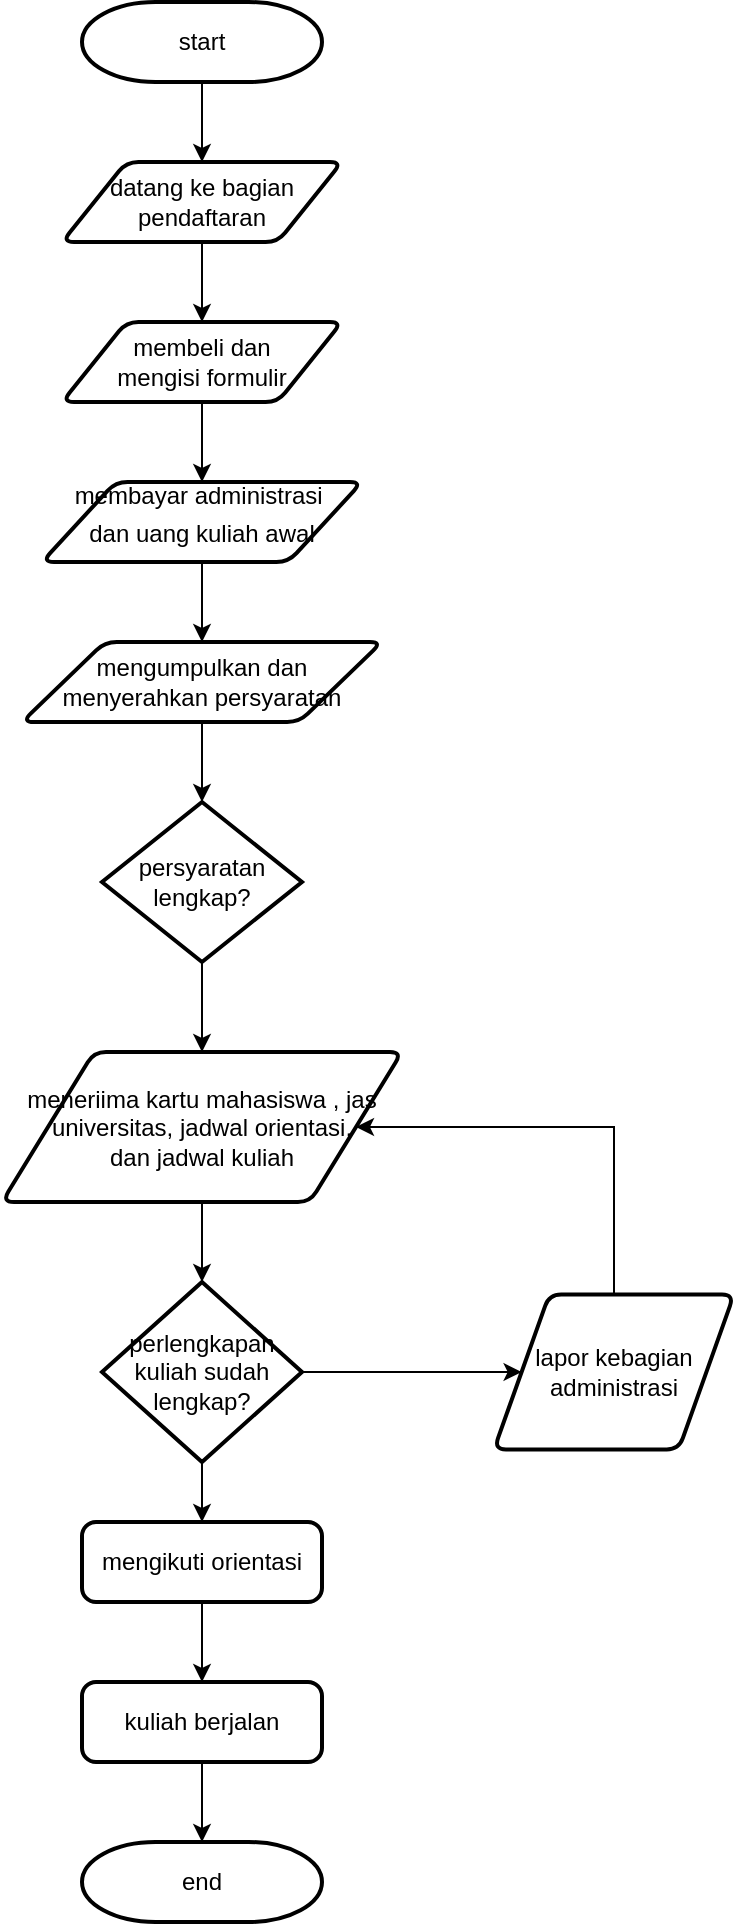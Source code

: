 <mxfile version="17.2.4" type="github">
  <diagram id="CHUaL_o50_h7TnW0UWq2" name="Page-1">
    <mxGraphModel dx="868" dy="520" grid="1" gridSize="10" guides="1" tooltips="1" connect="1" arrows="1" fold="1" page="1" pageScale="1" pageWidth="827" pageHeight="1169" math="0" shadow="0">
      <root>
        <mxCell id="0" />
        <mxCell id="1" parent="0" />
        <mxCell id="lYWz5LpffXI_vAOoT8XD-19" style="edgeStyle=orthogonalEdgeStyle;rounded=0;orthogonalLoop=1;jettySize=auto;html=1;exitX=0.5;exitY=1;exitDx=0;exitDy=0;exitPerimeter=0;entryX=0.5;entryY=0;entryDx=0;entryDy=0;fontSize=12;" edge="1" parent="1" source="lYWz5LpffXI_vAOoT8XD-2" target="lYWz5LpffXI_vAOoT8XD-3">
          <mxGeometry relative="1" as="geometry" />
        </mxCell>
        <mxCell id="lYWz5LpffXI_vAOoT8XD-2" value="start" style="strokeWidth=2;html=1;shape=mxgraph.flowchart.terminator;whiteSpace=wrap;" vertex="1" parent="1">
          <mxGeometry x="354" y="40" width="120" height="40" as="geometry" />
        </mxCell>
        <mxCell id="lYWz5LpffXI_vAOoT8XD-20" style="edgeStyle=orthogonalEdgeStyle;rounded=0;orthogonalLoop=1;jettySize=auto;html=1;exitX=0.5;exitY=1;exitDx=0;exitDy=0;entryX=0.5;entryY=0;entryDx=0;entryDy=0;fontSize=12;" edge="1" parent="1" source="lYWz5LpffXI_vAOoT8XD-3" target="lYWz5LpffXI_vAOoT8XD-4">
          <mxGeometry relative="1" as="geometry" />
        </mxCell>
        <mxCell id="lYWz5LpffXI_vAOoT8XD-3" value="datang ke bagian pendaftaran" style="shape=parallelogram;html=1;strokeWidth=2;perimeter=parallelogramPerimeter;whiteSpace=wrap;rounded=1;arcSize=12;size=0.23;" vertex="1" parent="1">
          <mxGeometry x="344" y="120" width="140" height="40" as="geometry" />
        </mxCell>
        <mxCell id="lYWz5LpffXI_vAOoT8XD-21" style="edgeStyle=orthogonalEdgeStyle;rounded=0;orthogonalLoop=1;jettySize=auto;html=1;exitX=0.5;exitY=1;exitDx=0;exitDy=0;entryX=0.5;entryY=0;entryDx=0;entryDy=0;fontSize=12;" edge="1" parent="1" source="lYWz5LpffXI_vAOoT8XD-4" target="lYWz5LpffXI_vAOoT8XD-5">
          <mxGeometry relative="1" as="geometry" />
        </mxCell>
        <mxCell id="lYWz5LpffXI_vAOoT8XD-4" value="membeli dan &lt;br&gt;mengisi formulir" style="shape=parallelogram;html=1;strokeWidth=2;perimeter=parallelogramPerimeter;whiteSpace=wrap;rounded=1;arcSize=12;size=0.23;" vertex="1" parent="1">
          <mxGeometry x="344" y="200" width="140" height="40" as="geometry" />
        </mxCell>
        <mxCell id="lYWz5LpffXI_vAOoT8XD-22" style="edgeStyle=orthogonalEdgeStyle;rounded=0;orthogonalLoop=1;jettySize=auto;html=1;exitX=0.5;exitY=1;exitDx=0;exitDy=0;entryX=0.5;entryY=0;entryDx=0;entryDy=0;fontSize=12;" edge="1" parent="1" source="lYWz5LpffXI_vAOoT8XD-5" target="lYWz5LpffXI_vAOoT8XD-6">
          <mxGeometry relative="1" as="geometry" />
        </mxCell>
        <mxCell id="lYWz5LpffXI_vAOoT8XD-5" value="&lt;p style=&quot;line-height: 0&quot;&gt;&lt;font style=&quot;font-size: 12px&quot;&gt;membayar administrasi&amp;nbsp;&lt;/font&gt;&lt;/p&gt;&lt;p style=&quot;line-height: 1.2&quot;&gt;&lt;font style=&quot;font-size: 12px ; line-height: 0.8&quot;&gt;dan uang kuliah awal&lt;/font&gt;&lt;/p&gt;" style="shape=parallelogram;html=1;strokeWidth=2;perimeter=parallelogramPerimeter;whiteSpace=wrap;rounded=1;arcSize=12;size=0.23;" vertex="1" parent="1">
          <mxGeometry x="334" y="280" width="160" height="40" as="geometry" />
        </mxCell>
        <mxCell id="lYWz5LpffXI_vAOoT8XD-23" style="edgeStyle=orthogonalEdgeStyle;rounded=0;orthogonalLoop=1;jettySize=auto;html=1;exitX=0.5;exitY=1;exitDx=0;exitDy=0;entryX=0.5;entryY=0;entryDx=0;entryDy=0;entryPerimeter=0;fontSize=12;" edge="1" parent="1" source="lYWz5LpffXI_vAOoT8XD-6" target="lYWz5LpffXI_vAOoT8XD-8">
          <mxGeometry relative="1" as="geometry" />
        </mxCell>
        <mxCell id="lYWz5LpffXI_vAOoT8XD-6" value="mengumpulkan dan menyerahkan persyaratan" style="shape=parallelogram;html=1;strokeWidth=2;perimeter=parallelogramPerimeter;whiteSpace=wrap;rounded=1;arcSize=12;size=0.23;" vertex="1" parent="1">
          <mxGeometry x="324" y="360" width="180" height="40" as="geometry" />
        </mxCell>
        <mxCell id="lYWz5LpffXI_vAOoT8XD-25" style="edgeStyle=orthogonalEdgeStyle;rounded=0;orthogonalLoop=1;jettySize=auto;html=1;exitX=0.5;exitY=1;exitDx=0;exitDy=0;exitPerimeter=0;entryX=0.5;entryY=0;entryDx=0;entryDy=0;fontSize=12;" edge="1" parent="1" source="lYWz5LpffXI_vAOoT8XD-8" target="lYWz5LpffXI_vAOoT8XD-10">
          <mxGeometry relative="1" as="geometry" />
        </mxCell>
        <mxCell id="lYWz5LpffXI_vAOoT8XD-8" value="persyaratan lengkap?" style="strokeWidth=2;html=1;shape=mxgraph.flowchart.decision;whiteSpace=wrap;" vertex="1" parent="1">
          <mxGeometry x="364" y="440" width="100" height="80" as="geometry" />
        </mxCell>
        <mxCell id="lYWz5LpffXI_vAOoT8XD-26" style="edgeStyle=orthogonalEdgeStyle;rounded=0;orthogonalLoop=1;jettySize=auto;html=1;exitX=0.5;exitY=1;exitDx=0;exitDy=0;entryX=0.5;entryY=0;entryDx=0;entryDy=0;entryPerimeter=0;fontSize=12;" edge="1" parent="1" source="lYWz5LpffXI_vAOoT8XD-10" target="lYWz5LpffXI_vAOoT8XD-12">
          <mxGeometry relative="1" as="geometry" />
        </mxCell>
        <mxCell id="lYWz5LpffXI_vAOoT8XD-10" value="meneriima kartu mahasiswa , jas universitas, jadwal orientasi, &lt;br&gt;dan jadwal kuliah" style="shape=parallelogram;html=1;strokeWidth=2;perimeter=parallelogramPerimeter;whiteSpace=wrap;rounded=1;arcSize=12;size=0.23;" vertex="1" parent="1">
          <mxGeometry x="314" y="565" width="200" height="75" as="geometry" />
        </mxCell>
        <mxCell id="lYWz5LpffXI_vAOoT8XD-28" style="edgeStyle=orthogonalEdgeStyle;rounded=0;orthogonalLoop=1;jettySize=auto;html=1;exitX=0.5;exitY=1;exitDx=0;exitDy=0;exitPerimeter=0;entryX=0.5;entryY=0;entryDx=0;entryDy=0;fontSize=12;" edge="1" parent="1" source="lYWz5LpffXI_vAOoT8XD-12" target="lYWz5LpffXI_vAOoT8XD-14">
          <mxGeometry relative="1" as="geometry" />
        </mxCell>
        <mxCell id="lYWz5LpffXI_vAOoT8XD-32" style="edgeStyle=orthogonalEdgeStyle;rounded=0;orthogonalLoop=1;jettySize=auto;html=1;exitX=1;exitY=0.5;exitDx=0;exitDy=0;exitPerimeter=0;entryX=0;entryY=0.5;entryDx=0;entryDy=0;fontSize=12;" edge="1" parent="1" source="lYWz5LpffXI_vAOoT8XD-12" target="lYWz5LpffXI_vAOoT8XD-13">
          <mxGeometry relative="1" as="geometry" />
        </mxCell>
        <mxCell id="lYWz5LpffXI_vAOoT8XD-12" value="perlengkapan kuliah sudah lengkap?" style="strokeWidth=2;html=1;shape=mxgraph.flowchart.decision;whiteSpace=wrap;" vertex="1" parent="1">
          <mxGeometry x="364" y="680" width="100" height="90" as="geometry" />
        </mxCell>
        <mxCell id="lYWz5LpffXI_vAOoT8XD-33" style="edgeStyle=orthogonalEdgeStyle;rounded=0;orthogonalLoop=1;jettySize=auto;html=1;exitX=0.5;exitY=0;exitDx=0;exitDy=0;fontSize=12;entryX=1;entryY=0.5;entryDx=0;entryDy=0;" edge="1" parent="1" source="lYWz5LpffXI_vAOoT8XD-13" target="lYWz5LpffXI_vAOoT8XD-10">
          <mxGeometry relative="1" as="geometry">
            <mxPoint x="620" y="600" as="targetPoint" />
            <Array as="points">
              <mxPoint x="620" y="603" />
            </Array>
          </mxGeometry>
        </mxCell>
        <mxCell id="lYWz5LpffXI_vAOoT8XD-13" value="lapor kebagian administrasi" style="shape=parallelogram;html=1;strokeWidth=2;perimeter=parallelogramPerimeter;whiteSpace=wrap;rounded=1;arcSize=12;size=0.23;" vertex="1" parent="1">
          <mxGeometry x="560" y="686.25" width="120" height="77.5" as="geometry" />
        </mxCell>
        <mxCell id="lYWz5LpffXI_vAOoT8XD-29" style="edgeStyle=orthogonalEdgeStyle;rounded=0;orthogonalLoop=1;jettySize=auto;html=1;exitX=0.5;exitY=1;exitDx=0;exitDy=0;entryX=0.5;entryY=0;entryDx=0;entryDy=0;fontSize=12;" edge="1" parent="1" source="lYWz5LpffXI_vAOoT8XD-14" target="lYWz5LpffXI_vAOoT8XD-15">
          <mxGeometry relative="1" as="geometry" />
        </mxCell>
        <mxCell id="lYWz5LpffXI_vAOoT8XD-14" value="mengikuti orientasi" style="rounded=1;whiteSpace=wrap;html=1;absoluteArcSize=1;arcSize=14;strokeWidth=2;" vertex="1" parent="1">
          <mxGeometry x="354" y="800" width="120" height="40" as="geometry" />
        </mxCell>
        <mxCell id="lYWz5LpffXI_vAOoT8XD-30" style="edgeStyle=orthogonalEdgeStyle;rounded=0;orthogonalLoop=1;jettySize=auto;html=1;exitX=0.5;exitY=1;exitDx=0;exitDy=0;entryX=0.5;entryY=0;entryDx=0;entryDy=0;entryPerimeter=0;fontSize=12;" edge="1" parent="1" source="lYWz5LpffXI_vAOoT8XD-15" target="lYWz5LpffXI_vAOoT8XD-16">
          <mxGeometry relative="1" as="geometry" />
        </mxCell>
        <mxCell id="lYWz5LpffXI_vAOoT8XD-15" value="kuliah berjalan" style="rounded=1;whiteSpace=wrap;html=1;absoluteArcSize=1;arcSize=14;strokeWidth=2;" vertex="1" parent="1">
          <mxGeometry x="354" y="880" width="120" height="40" as="geometry" />
        </mxCell>
        <mxCell id="lYWz5LpffXI_vAOoT8XD-16" value="end" style="strokeWidth=2;html=1;shape=mxgraph.flowchart.terminator;whiteSpace=wrap;" vertex="1" parent="1">
          <mxGeometry x="354" y="960" width="120" height="40" as="geometry" />
        </mxCell>
      </root>
    </mxGraphModel>
  </diagram>
</mxfile>
